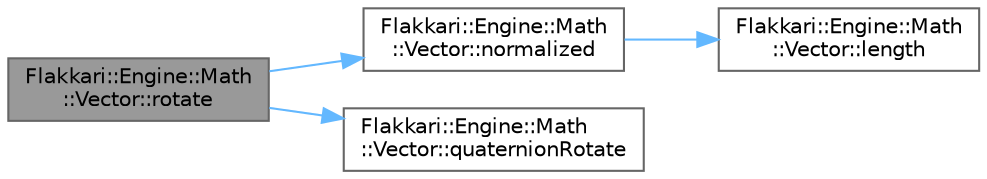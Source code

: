 digraph "Flakkari::Engine::Math::Vector::rotate"
{
 // LATEX_PDF_SIZE
  bgcolor="transparent";
  edge [fontname=Helvetica,fontsize=10,labelfontname=Helvetica,labelfontsize=10];
  node [fontname=Helvetica,fontsize=10,shape=box,height=0.2,width=0.4];
  rankdir="LR";
  Node1 [id="Node000001",label="Flakkari::Engine::Math\l::Vector::rotate",height=0.2,width=0.4,color="gray40", fillcolor="grey60", style="filled", fontcolor="black",tooltip="Rotate the vector around an axis by an angle in radians."];
  Node1 -> Node2 [id="edge1_Node000001_Node000002",color="steelblue1",style="solid",tooltip=" "];
  Node2 [id="Node000002",label="Flakkari::Engine::Math\l::Vector::normalized",height=0.2,width=0.4,color="grey40", fillcolor="white", style="filled",URL="$de/d55/structFlakkari_1_1Engine_1_1Math_1_1Vector.html#ae23d2acf408d1b1f93f19cc2b70b445f",tooltip=" "];
  Node2 -> Node3 [id="edge2_Node000002_Node000003",color="steelblue1",style="solid",tooltip=" "];
  Node3 [id="Node000003",label="Flakkari::Engine::Math\l::Vector::length",height=0.2,width=0.4,color="grey40", fillcolor="white", style="filled",URL="$de/d55/structFlakkari_1_1Engine_1_1Math_1_1Vector.html#a82ffaa575a9c866224ec471e8067b8e6",tooltip=" "];
  Node1 -> Node4 [id="edge3_Node000001_Node000004",color="steelblue1",style="solid",tooltip=" "];
  Node4 [id="Node000004",label="Flakkari::Engine::Math\l::Vector::quaternionRotate",height=0.2,width=0.4,color="grey40", fillcolor="white", style="filled",URL="$de/d55/structFlakkari_1_1Engine_1_1Math_1_1Vector.html#aeed01238ce4d75e38d4edbf8d4f4e5b8",tooltip=" "];
}
